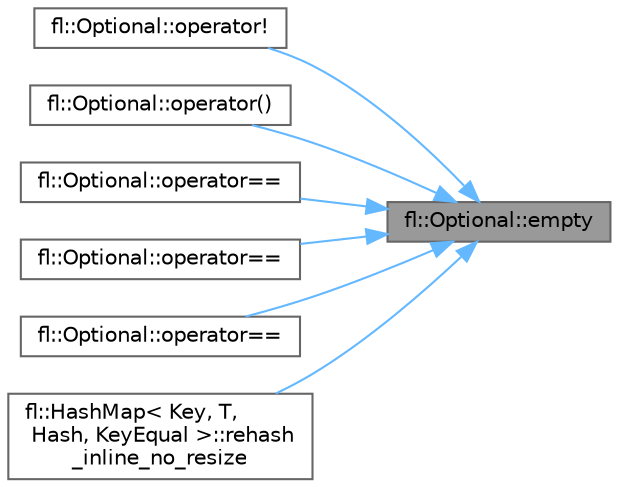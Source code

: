 digraph "fl::Optional::empty"
{
 // INTERACTIVE_SVG=YES
 // LATEX_PDF_SIZE
  bgcolor="transparent";
  edge [fontname=Helvetica,fontsize=10,labelfontname=Helvetica,labelfontsize=10];
  node [fontname=Helvetica,fontsize=10,shape=box,height=0.2,width=0.4];
  rankdir="RL";
  Node1 [id="Node000001",label="fl::Optional::empty",height=0.2,width=0.4,color="gray40", fillcolor="grey60", style="filled", fontcolor="black",tooltip=" "];
  Node1 -> Node2 [id="edge1_Node000001_Node000002",dir="back",color="steelblue1",style="solid",tooltip=" "];
  Node2 [id="Node000002",label="fl::Optional::operator!",height=0.2,width=0.4,color="grey40", fillcolor="white", style="filled",URL="$dd/dd8/classfl_1_1_optional_a0f2729889c8f97129fca3d3b212e0a60.html#a0f2729889c8f97129fca3d3b212e0a60",tooltip=" "];
  Node1 -> Node3 [id="edge2_Node000001_Node000003",dir="back",color="steelblue1",style="solid",tooltip=" "];
  Node3 [id="Node000003",label="fl::Optional::operator()",height=0.2,width=0.4,color="grey40", fillcolor="white", style="filled",URL="$dd/dd8/classfl_1_1_optional_a2318677a18f034adc6a4a1caa0c2cf55.html#a2318677a18f034adc6a4a1caa0c2cf55",tooltip=" "];
  Node1 -> Node4 [id="edge3_Node000001_Node000004",dir="back",color="steelblue1",style="solid",tooltip=" "];
  Node4 [id="Node000004",label="fl::Optional::operator==",height=0.2,width=0.4,color="grey40", fillcolor="white", style="filled",URL="$dd/dd8/classfl_1_1_optional_a12be55aab96b507228fed7281819fad7.html#a12be55aab96b507228fed7281819fad7",tooltip=" "];
  Node1 -> Node5 [id="edge4_Node000001_Node000005",dir="back",color="steelblue1",style="solid",tooltip=" "];
  Node5 [id="Node000005",label="fl::Optional::operator==",height=0.2,width=0.4,color="grey40", fillcolor="white", style="filled",URL="$dd/dd8/classfl_1_1_optional_a3ee33de67db5d45bacb18b3c367a5942.html#a3ee33de67db5d45bacb18b3c367a5942",tooltip=" "];
  Node1 -> Node6 [id="edge5_Node000001_Node000006",dir="back",color="steelblue1",style="solid",tooltip=" "];
  Node6 [id="Node000006",label="fl::Optional::operator==",height=0.2,width=0.4,color="grey40", fillcolor="white", style="filled",URL="$dd/dd8/classfl_1_1_optional_a919efc39767822751e7c9e5402b88429.html#a919efc39767822751e7c9e5402b88429",tooltip=" "];
  Node1 -> Node7 [id="edge6_Node000001_Node000007",dir="back",color="steelblue1",style="solid",tooltip=" "];
  Node7 [id="Node000007",label="fl::HashMap\< Key, T,\l Hash, KeyEqual \>::rehash\l_inline_no_resize",height=0.2,width=0.4,color="grey40", fillcolor="white", style="filled",URL="$dc/de6/classfl_1_1_hash_map_a336cb1bdf0561a8304eaec3ce083ae1a.html#a336cb1bdf0561a8304eaec3ce083ae1a",tooltip=" "];
}
